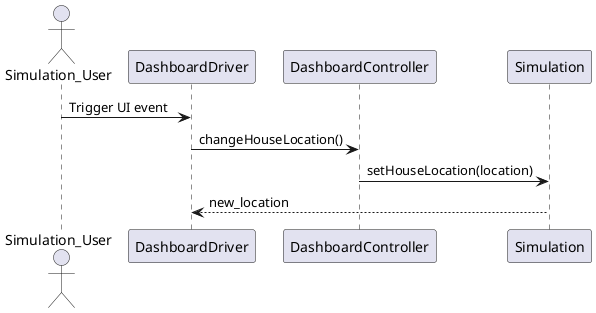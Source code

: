 @startuml
actor Simulation_User

Simulation_User -> DashboardDriver: Trigger UI event
DashboardDriver -> DashboardController: changeHouseLocation()
DashboardController -> Simulation: setHouseLocation(location)
DashboardDriver <-- Simulation: new_location
@enduml
